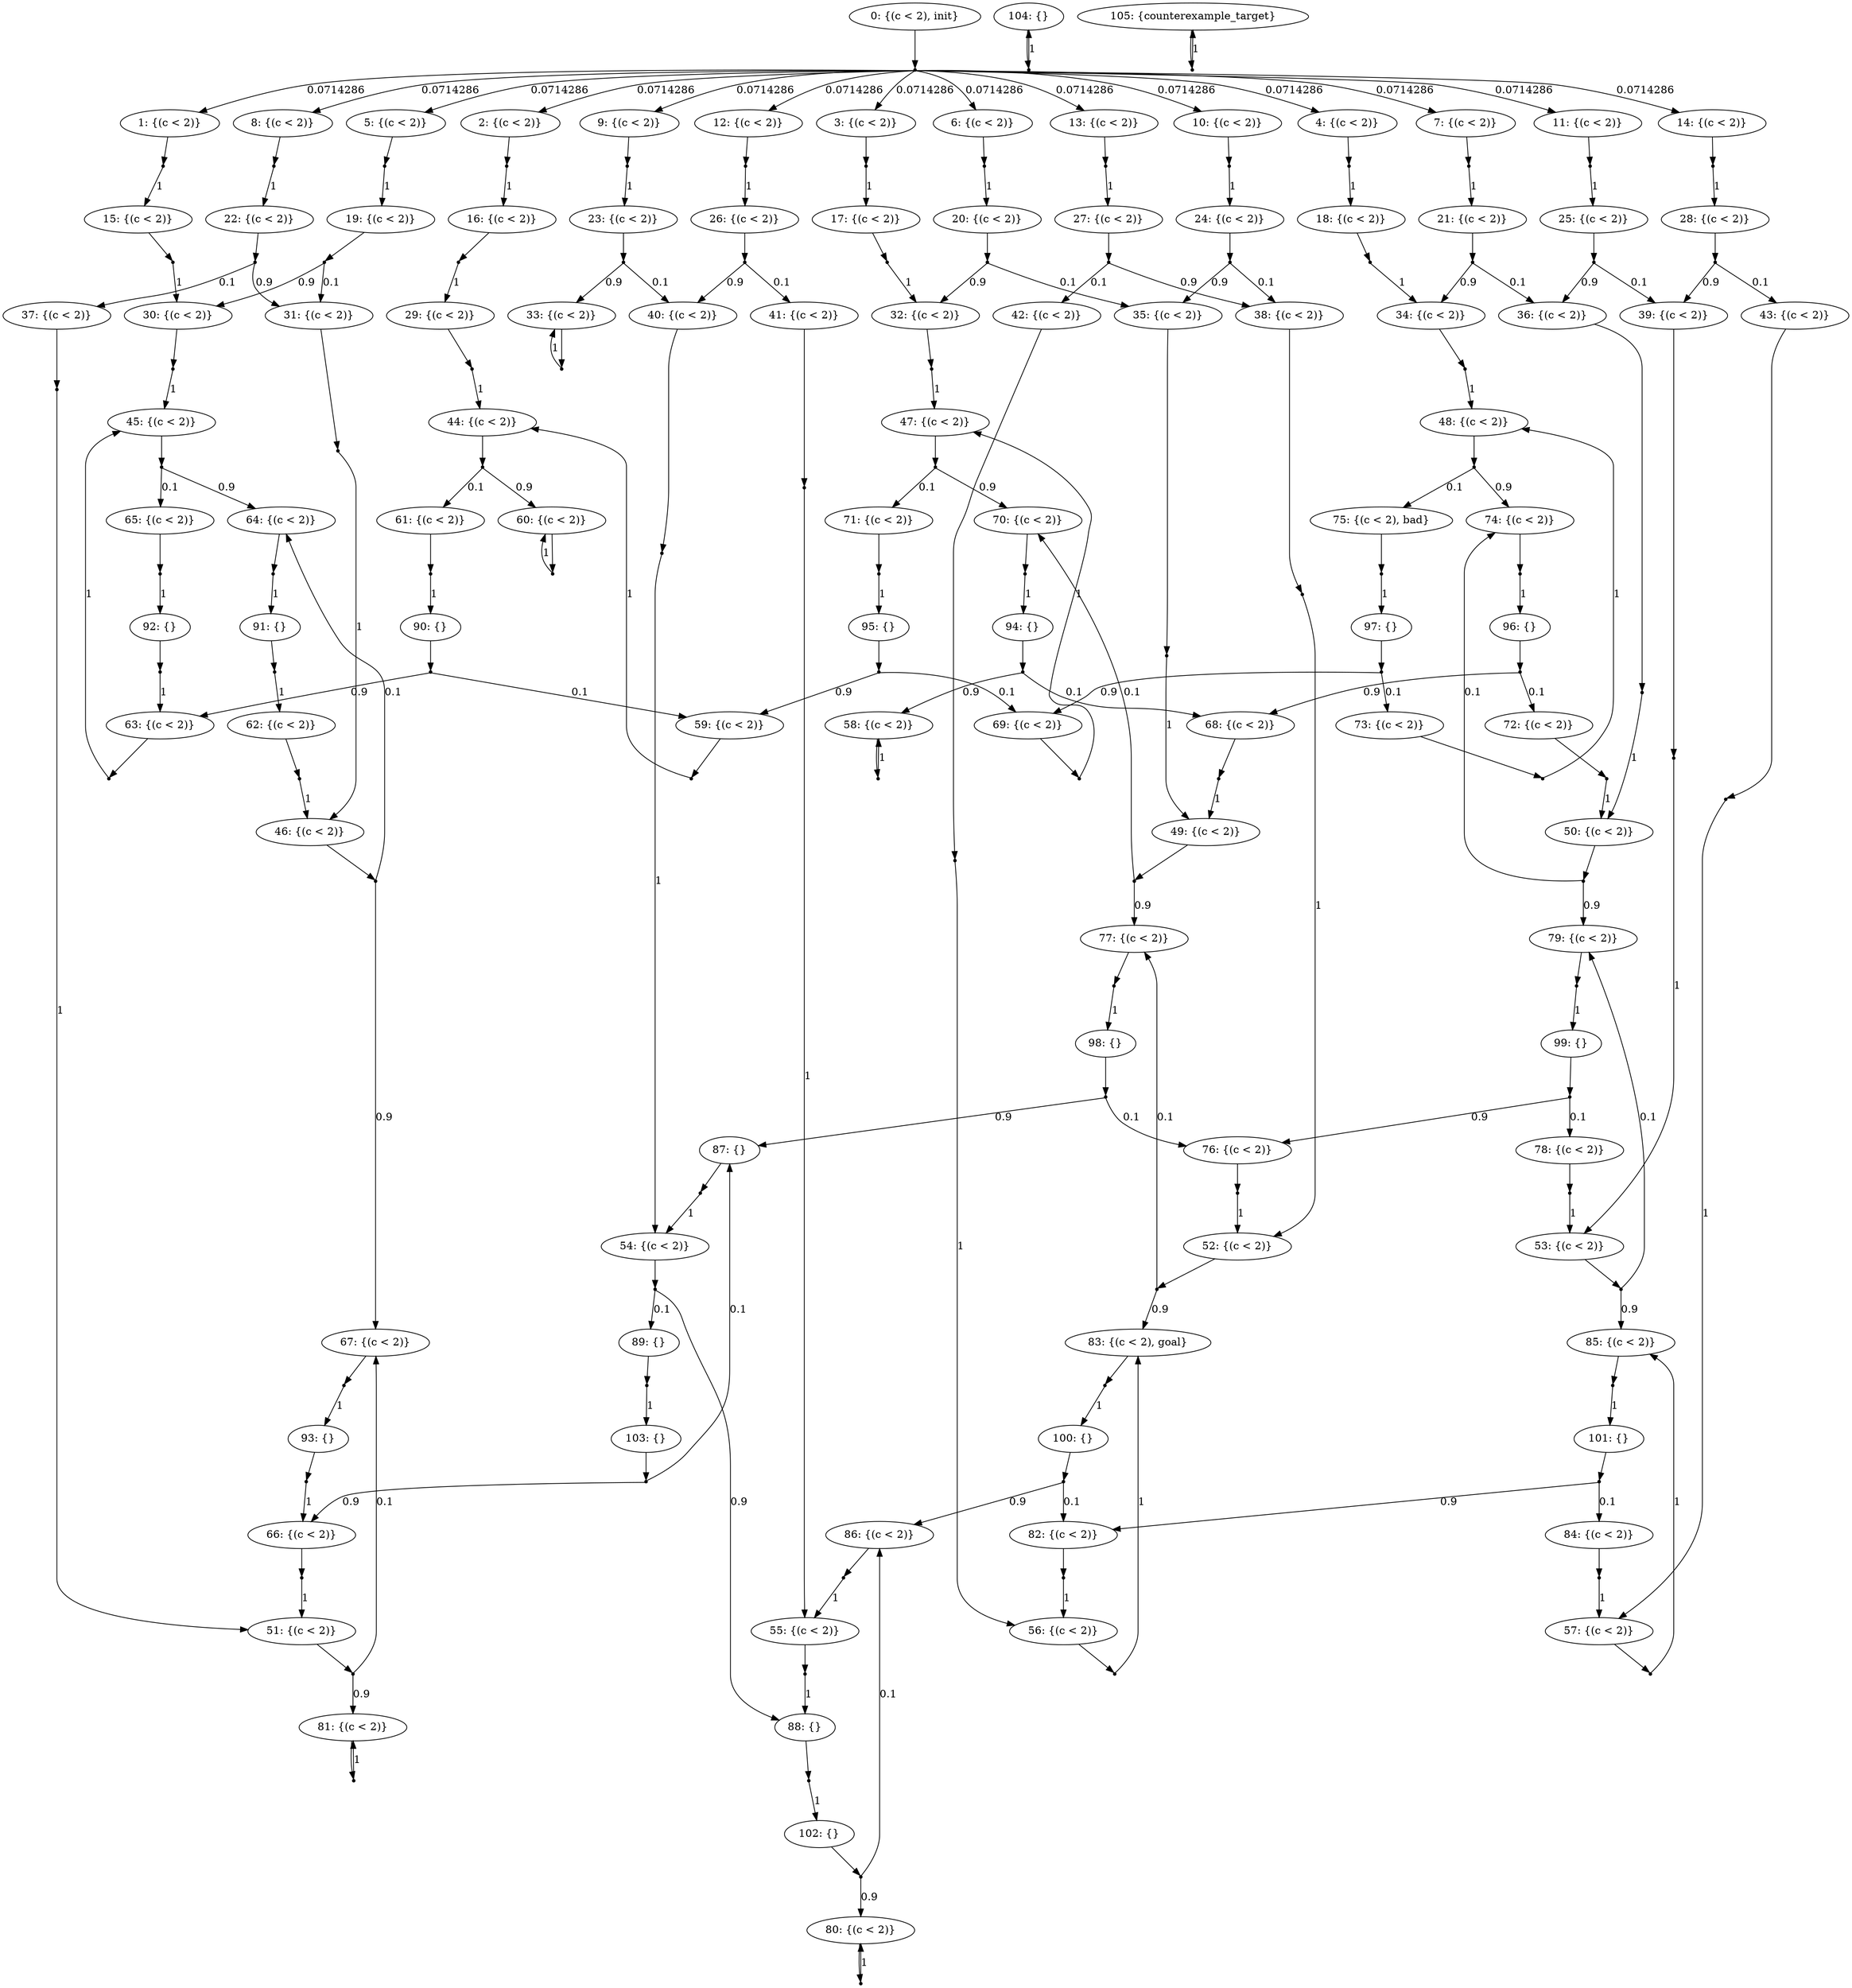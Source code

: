 digraph model {
	0 [ label = "0: {(c < 2), init}" ];
	1 [ label = "1: {(c < 2)}" ];
	2 [ label = "2: {(c < 2)}" ];
	3 [ label = "3: {(c < 2)}" ];
	4 [ label = "4: {(c < 2)}" ];
	5 [ label = "5: {(c < 2)}" ];
	6 [ label = "6: {(c < 2)}" ];
	7 [ label = "7: {(c < 2)}" ];
	8 [ label = "8: {(c < 2)}" ];
	9 [ label = "9: {(c < 2)}" ];
	10 [ label = "10: {(c < 2)}" ];
	11 [ label = "11: {(c < 2)}" ];
	12 [ label = "12: {(c < 2)}" ];
	13 [ label = "13: {(c < 2)}" ];
	14 [ label = "14: {(c < 2)}" ];
	15 [ label = "15: {(c < 2)}" ];
	16 [ label = "16: {(c < 2)}" ];
	17 [ label = "17: {(c < 2)}" ];
	18 [ label = "18: {(c < 2)}" ];
	19 [ label = "19: {(c < 2)}" ];
	20 [ label = "20: {(c < 2)}" ];
	21 [ label = "21: {(c < 2)}" ];
	22 [ label = "22: {(c < 2)}" ];
	23 [ label = "23: {(c < 2)}" ];
	24 [ label = "24: {(c < 2)}" ];
	25 [ label = "25: {(c < 2)}" ];
	26 [ label = "26: {(c < 2)}" ];
	27 [ label = "27: {(c < 2)}" ];
	28 [ label = "28: {(c < 2)}" ];
	29 [ label = "29: {(c < 2)}" ];
	30 [ label = "30: {(c < 2)}" ];
	31 [ label = "31: {(c < 2)}" ];
	32 [ label = "32: {(c < 2)}" ];
	33 [ label = "33: {(c < 2)}" ];
	34 [ label = "34: {(c < 2)}" ];
	35 [ label = "35: {(c < 2)}" ];
	36 [ label = "36: {(c < 2)}" ];
	37 [ label = "37: {(c < 2)}" ];
	38 [ label = "38: {(c < 2)}" ];
	39 [ label = "39: {(c < 2)}" ];
	40 [ label = "40: {(c < 2)}" ];
	41 [ label = "41: {(c < 2)}" ];
	42 [ label = "42: {(c < 2)}" ];
	43 [ label = "43: {(c < 2)}" ];
	44 [ label = "44: {(c < 2)}" ];
	45 [ label = "45: {(c < 2)}" ];
	46 [ label = "46: {(c < 2)}" ];
	47 [ label = "47: {(c < 2)}" ];
	48 [ label = "48: {(c < 2)}" ];
	49 [ label = "49: {(c < 2)}" ];
	50 [ label = "50: {(c < 2)}" ];
	51 [ label = "51: {(c < 2)}" ];
	52 [ label = "52: {(c < 2)}" ];
	53 [ label = "53: {(c < 2)}" ];
	54 [ label = "54: {(c < 2)}" ];
	55 [ label = "55: {(c < 2)}" ];
	56 [ label = "56: {(c < 2)}" ];
	57 [ label = "57: {(c < 2)}" ];
	58 [ label = "58: {(c < 2)}" ];
	59 [ label = "59: {(c < 2)}" ];
	60 [ label = "60: {(c < 2)}" ];
	61 [ label = "61: {(c < 2)}" ];
	62 [ label = "62: {(c < 2)}" ];
	63 [ label = "63: {(c < 2)}" ];
	64 [ label = "64: {(c < 2)}" ];
	65 [ label = "65: {(c < 2)}" ];
	66 [ label = "66: {(c < 2)}" ];
	67 [ label = "67: {(c < 2)}" ];
	68 [ label = "68: {(c < 2)}" ];
	69 [ label = "69: {(c < 2)}" ];
	70 [ label = "70: {(c < 2)}" ];
	71 [ label = "71: {(c < 2)}" ];
	72 [ label = "72: {(c < 2)}" ];
	73 [ label = "73: {(c < 2)}" ];
	74 [ label = "74: {(c < 2)}" ];
	75 [ label = "75: {(c < 2), bad}" ];
	76 [ label = "76: {(c < 2)}" ];
	77 [ label = "77: {(c < 2)}" ];
	78 [ label = "78: {(c < 2)}" ];
	79 [ label = "79: {(c < 2)}" ];
	80 [ label = "80: {(c < 2)}" ];
	81 [ label = "81: {(c < 2)}" ];
	82 [ label = "82: {(c < 2)}" ];
	83 [ label = "83: {(c < 2), goal}" ];
	84 [ label = "84: {(c < 2)}" ];
	85 [ label = "85: {(c < 2)}" ];
	86 [ label = "86: {(c < 2)}" ];
	87 [ label = "87: {}" ];
	88 [ label = "88: {}" ];
	89 [ label = "89: {}" ];
	90 [ label = "90: {}" ];
	91 [ label = "91: {}" ];
	92 [ label = "92: {}" ];
	93 [ label = "93: {}" ];
	94 [ label = "94: {}" ];
	95 [ label = "95: {}" ];
	96 [ label = "96: {}" ];
	97 [ label = "97: {}" ];
	98 [ label = "98: {}" ];
	99 [ label = "99: {}" ];
	100 [ label = "100: {}" ];
	101 [ label = "101: {}" ];
	102 [ label = "102: {}" ];
	103 [ label = "103: {}" ];
	104 [ label = "104: {}" ];
	105 [ label = "105: {counterexample_target}" ];
	"0c0" [shape = "point"];
	0 -> "0c0";
	"0c0" -> 1 [ label= "0.0714286" ];
	"0c0" -> 2 [ label= "0.0714286" ];
	"0c0" -> 3 [ label= "0.0714286" ];
	"0c0" -> 4 [ label= "0.0714286" ];
	"0c0" -> 5 [ label= "0.0714286" ];
	"0c0" -> 6 [ label= "0.0714286" ];
	"0c0" -> 7 [ label= "0.0714286" ];
	"0c0" -> 8 [ label= "0.0714286" ];
	"0c0" -> 9 [ label= "0.0714286" ];
	"0c0" -> 10 [ label= "0.0714286" ];
	"0c0" -> 11 [ label= "0.0714286" ];
	"0c0" -> 12 [ label= "0.0714286" ];
	"0c0" -> 13 [ label= "0.0714286" ];
	"0c0" -> 14 [ label= "0.0714286" ];
	"1c0" [shape = "point"];
	1 -> "1c0";
	"1c0" -> 15 [ label= "1" ];
	"2c0" [shape = "point"];
	2 -> "2c0";
	"2c0" -> 16 [ label= "1" ];
	"3c0" [shape = "point"];
	3 -> "3c0";
	"3c0" -> 17 [ label= "1" ];
	"4c0" [shape = "point"];
	4 -> "4c0";
	"4c0" -> 18 [ label= "1" ];
	"5c0" [shape = "point"];
	5 -> "5c0";
	"5c0" -> 19 [ label= "1" ];
	"6c0" [shape = "point"];
	6 -> "6c0";
	"6c0" -> 20 [ label= "1" ];
	"7c0" [shape = "point"];
	7 -> "7c0";
	"7c0" -> 21 [ label= "1" ];
	"8c0" [shape = "point"];
	8 -> "8c0";
	"8c0" -> 22 [ label= "1" ];
	"9c0" [shape = "point"];
	9 -> "9c0";
	"9c0" -> 23 [ label= "1" ];
	"10c0" [shape = "point"];
	10 -> "10c0";
	"10c0" -> 24 [ label= "1" ];
	"11c0" [shape = "point"];
	11 -> "11c0";
	"11c0" -> 25 [ label= "1" ];
	"12c0" [shape = "point"];
	12 -> "12c0";
	"12c0" -> 26 [ label= "1" ];
	"13c0" [shape = "point"];
	13 -> "13c0";
	"13c0" -> 27 [ label= "1" ];
	"14c0" [shape = "point"];
	14 -> "14c0";
	"14c0" -> 28 [ label= "1" ];
	"15c0" [shape = "point"];
	15 -> "15c0";
	"15c0" -> 30 [ label= "1" ];
	"16c0" [shape = "point"];
	16 -> "16c0";
	"16c0" -> 29 [ label= "1" ];
	"17c0" [shape = "point"];
	17 -> "17c0";
	"17c0" -> 32 [ label= "1" ];
	"18c0" [shape = "point"];
	18 -> "18c0";
	"18c0" -> 34 [ label= "1" ];
	"19c0" [shape = "point"];
	19 -> "19c0";
	"19c0" -> 30 [ label= "0.9" ];
	"19c0" -> 31 [ label= "0.1" ];
	"20c0" [shape = "point"];
	20 -> "20c0";
	"20c0" -> 32 [ label= "0.9" ];
	"20c0" -> 35 [ label= "0.1" ];
	"21c0" [shape = "point"];
	21 -> "21c0";
	"21c0" -> 34 [ label= "0.9" ];
	"21c0" -> 36 [ label= "0.1" ];
	"22c0" [shape = "point"];
	22 -> "22c0";
	"22c0" -> 31 [ label= "0.9" ];
	"22c0" -> 37 [ label= "0.1" ];
	"23c0" [shape = "point"];
	23 -> "23c0";
	"23c0" -> 33 [ label= "0.9" ];
	"23c0" -> 40 [ label= "0.1" ];
	"24c0" [shape = "point"];
	24 -> "24c0";
	"24c0" -> 35 [ label= "0.9" ];
	"24c0" -> 38 [ label= "0.1" ];
	"25c0" [shape = "point"];
	25 -> "25c0";
	"25c0" -> 36 [ label= "0.9" ];
	"25c0" -> 39 [ label= "0.1" ];
	"26c0" [shape = "point"];
	26 -> "26c0";
	"26c0" -> 40 [ label= "0.9" ];
	"26c0" -> 41 [ label= "0.1" ];
	"27c0" [shape = "point"];
	27 -> "27c0";
	"27c0" -> 38 [ label= "0.9" ];
	"27c0" -> 42 [ label= "0.1" ];
	"28c0" [shape = "point"];
	28 -> "28c0";
	"28c0" -> 39 [ label= "0.9" ];
	"28c0" -> 43 [ label= "0.1" ];
	"29c0" [shape = "point"];
	29 -> "29c0";
	"29c0" -> 44 [ label= "1" ];
	"30c0" [shape = "point"];
	30 -> "30c0";
	"30c0" -> 45 [ label= "1" ];
	"31c0" [shape = "point"];
	31 -> "31c0";
	"31c0" -> 46 [ label= "1" ];
	"32c0" [shape = "point"];
	32 -> "32c0";
	"32c0" -> 47 [ label= "1" ];
	"33c0" [shape = "point"];
	33 -> "33c0";
	"33c0" -> 33 [ label= "1" ];
	"34c0" [shape = "point"];
	34 -> "34c0";
	"34c0" -> 48 [ label= "1" ];
	"35c0" [shape = "point"];
	35 -> "35c0";
	"35c0" -> 49 [ label= "1" ];
	"36c0" [shape = "point"];
	36 -> "36c0";
	"36c0" -> 50 [ label= "1" ];
	"37c0" [shape = "point"];
	37 -> "37c0";
	"37c0" -> 51 [ label= "1" ];
	"38c0" [shape = "point"];
	38 -> "38c0";
	"38c0" -> 52 [ label= "1" ];
	"39c0" [shape = "point"];
	39 -> "39c0";
	"39c0" -> 53 [ label= "1" ];
	"40c0" [shape = "point"];
	40 -> "40c0";
	"40c0" -> 54 [ label= "1" ];
	"41c0" [shape = "point"];
	41 -> "41c0";
	"41c0" -> 55 [ label= "1" ];
	"42c0" [shape = "point"];
	42 -> "42c0";
	"42c0" -> 56 [ label= "1" ];
	"43c0" [shape = "point"];
	43 -> "43c0";
	"43c0" -> 57 [ label= "1" ];
	"44c0" [shape = "point"];
	44 -> "44c0";
	"44c0" -> 60 [ label= "0.9" ];
	"44c0" -> 61 [ label= "0.1" ];
	"45c0" [shape = "point"];
	45 -> "45c0";
	"45c0" -> 64 [ label= "0.9" ];
	"45c0" -> 65 [ label= "0.1" ];
	"46c0" [shape = "point"];
	46 -> "46c0";
	"46c0" -> 64 [ label= "0.1" ];
	"46c0" -> 67 [ label= "0.9" ];
	"47c0" [shape = "point"];
	47 -> "47c0";
	"47c0" -> 70 [ label= "0.9" ];
	"47c0" -> 71 [ label= "0.1" ];
	"48c0" [shape = "point"];
	48 -> "48c0";
	"48c0" -> 74 [ label= "0.9" ];
	"48c0" -> 75 [ label= "0.1" ];
	"49c0" [shape = "point"];
	49 -> "49c0";
	"49c0" -> 70 [ label= "0.1" ];
	"49c0" -> 77 [ label= "0.9" ];
	"50c0" [shape = "point"];
	50 -> "50c0";
	"50c0" -> 74 [ label= "0.1" ];
	"50c0" -> 79 [ label= "0.9" ];
	"51c0" [shape = "point"];
	51 -> "51c0";
	"51c0" -> 67 [ label= "0.1" ];
	"51c0" -> 81 [ label= "0.9" ];
	"52c0" [shape = "point"];
	52 -> "52c0";
	"52c0" -> 77 [ label= "0.1" ];
	"52c0" -> 83 [ label= "0.9" ];
	"53c0" [shape = "point"];
	53 -> "53c0";
	"53c0" -> 79 [ label= "0.1" ];
	"53c0" -> 85 [ label= "0.9" ];
	"54c0" [shape = "point"];
	54 -> "54c0";
	"54c0" -> 88 [ label= "0.9" ];
	"54c0" -> 89 [ label= "0.1" ];
	"55c0" [shape = "point"];
	55 -> "55c0";
	"55c0" -> 88 [ label= "1" ];
	"56c0" [shape = "point"];
	56 -> "56c0";
	"56c0" -> 83 [ label= "1" ];
	"57c0" [shape = "point"];
	57 -> "57c0";
	"57c0" -> 85 [ label= "1" ];
	"58c0" [shape = "point"];
	58 -> "58c0";
	"58c0" -> 58 [ label= "1" ];
	"59c0" [shape = "point"];
	59 -> "59c0";
	"59c0" -> 44 [ label= "1" ];
	"60c0" [shape = "point"];
	60 -> "60c0";
	"60c0" -> 60 [ label= "1" ];
	"61c0" [shape = "point"];
	61 -> "61c0";
	"61c0" -> 90 [ label= "1" ];
	"62c0" [shape = "point"];
	62 -> "62c0";
	"62c0" -> 46 [ label= "1" ];
	"63c0" [shape = "point"];
	63 -> "63c0";
	"63c0" -> 45 [ label= "1" ];
	"64c0" [shape = "point"];
	64 -> "64c0";
	"64c0" -> 91 [ label= "1" ];
	"65c0" [shape = "point"];
	65 -> "65c0";
	"65c0" -> 92 [ label= "1" ];
	"66c0" [shape = "point"];
	66 -> "66c0";
	"66c0" -> 51 [ label= "1" ];
	"67c0" [shape = "point"];
	67 -> "67c0";
	"67c0" -> 93 [ label= "1" ];
	"68c0" [shape = "point"];
	68 -> "68c0";
	"68c0" -> 49 [ label= "1" ];
	"69c0" [shape = "point"];
	69 -> "69c0";
	"69c0" -> 47 [ label= "1" ];
	"70c0" [shape = "point"];
	70 -> "70c0";
	"70c0" -> 94 [ label= "1" ];
	"71c0" [shape = "point"];
	71 -> "71c0";
	"71c0" -> 95 [ label= "1" ];
	"72c0" [shape = "point"];
	72 -> "72c0";
	"72c0" -> 50 [ label= "1" ];
	"73c0" [shape = "point"];
	73 -> "73c0";
	"73c0" -> 48 [ label= "1" ];
	"74c0" [shape = "point"];
	74 -> "74c0";
	"74c0" -> 96 [ label= "1" ];
	"75c0" [shape = "point"];
	75 -> "75c0";
	"75c0" -> 97 [ label= "1" ];
	"76c0" [shape = "point"];
	76 -> "76c0";
	"76c0" -> 52 [ label= "1" ];
	"77c0" [shape = "point"];
	77 -> "77c0";
	"77c0" -> 98 [ label= "1" ];
	"78c0" [shape = "point"];
	78 -> "78c0";
	"78c0" -> 53 [ label= "1" ];
	"79c0" [shape = "point"];
	79 -> "79c0";
	"79c0" -> 99 [ label= "1" ];
	"80c0" [shape = "point"];
	80 -> "80c0";
	"80c0" -> 80 [ label= "1" ];
	"81c0" [shape = "point"];
	81 -> "81c0";
	"81c0" -> 81 [ label= "1" ];
	"82c0" [shape = "point"];
	82 -> "82c0";
	"82c0" -> 56 [ label= "1" ];
	"83c0" [shape = "point"];
	83 -> "83c0";
	"83c0" -> 100 [ label= "1" ];
	"84c0" [shape = "point"];
	84 -> "84c0";
	"84c0" -> 57 [ label= "1" ];
	"85c0" [shape = "point"];
	85 -> "85c0";
	"85c0" -> 101 [ label= "1" ];
	"86c0" [shape = "point"];
	86 -> "86c0";
	"86c0" -> 55 [ label= "1" ];
	"87c0" [shape = "point"];
	87 -> "87c0";
	"87c0" -> 54 [ label= "1" ];
	"88c0" [shape = "point"];
	88 -> "88c0";
	"88c0" -> 102 [ label= "1" ];
	"89c0" [shape = "point"];
	89 -> "89c0";
	"89c0" -> 103 [ label= "1" ];
	"90c0" [shape = "point"];
	90 -> "90c0";
	"90c0" -> 59 [ label= "0.1" ];
	"90c0" -> 63 [ label= "0.9" ];
	"91c0" [shape = "point"];
	91 -> "91c0";
	"91c0" -> 62 [ label= "1" ];
	"92c0" [shape = "point"];
	92 -> "92c0";
	"92c0" -> 63 [ label= "1" ];
	"93c0" [shape = "point"];
	93 -> "93c0";
	"93c0" -> 66 [ label= "1" ];
	"94c0" [shape = "point"];
	94 -> "94c0";
	"94c0" -> 58 [ label= "0.9" ];
	"94c0" -> 68 [ label= "0.1" ];
	"95c0" [shape = "point"];
	95 -> "95c0";
	"95c0" -> 59 [ label= "0.9" ];
	"95c0" -> 69 [ label= "0.1" ];
	"96c0" [shape = "point"];
	96 -> "96c0";
	"96c0" -> 68 [ label= "0.9" ];
	"96c0" -> 72 [ label= "0.1" ];
	"97c0" [shape = "point"];
	97 -> "97c0";
	"97c0" -> 69 [ label= "0.9" ];
	"97c0" -> 73 [ label= "0.1" ];
	"98c0" [shape = "point"];
	98 -> "98c0";
	"98c0" -> 76 [ label= "0.1" ];
	"98c0" -> 87 [ label= "0.9" ];
	"99c0" [shape = "point"];
	99 -> "99c0";
	"99c0" -> 76 [ label= "0.9" ];
	"99c0" -> 78 [ label= "0.1" ];
	"100c0" [shape = "point"];
	100 -> "100c0";
	"100c0" -> 82 [ label= "0.1" ];
	"100c0" -> 86 [ label= "0.9" ];
	"101c0" [shape = "point"];
	101 -> "101c0";
	"101c0" -> 82 [ label= "0.9" ];
	"101c0" -> 84 [ label= "0.1" ];
	"102c0" [shape = "point"];
	102 -> "102c0";
	"102c0" -> 80 [ label= "0.9" ];
	"102c0" -> 86 [ label= "0.1" ];
	"103c0" [shape = "point"];
	103 -> "103c0";
	"103c0" -> 66 [ label= "0.9" ];
	"103c0" -> 87 [ label= "0.1" ];
	"104c0" [shape = "point"];
	104 -> "104c0";
	"104c0" -> 104 [ label= "1" ];
	"105c0" [shape = "point"];
	105 -> "105c0";
	"105c0" -> 105 [ label= "1" ];
}
